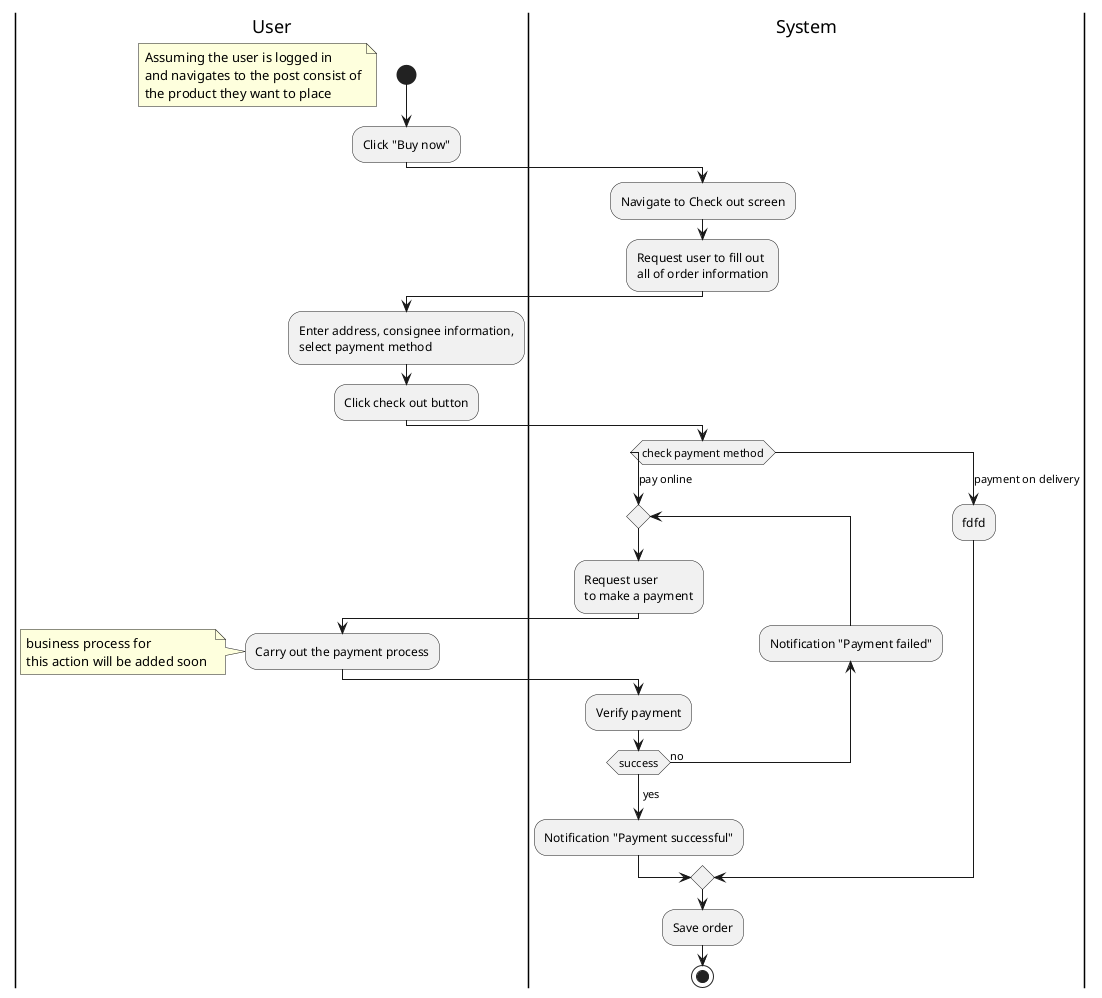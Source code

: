 @startuml
|User|
start
floating note left
Assuming the user is logged in 
and navigates to the post consist of
the product they want to place
end note

:Click "Buy now";
|System|
:Navigate to Check out screen;
:Request user to fill out 
all of order information;
|User|
:Enter address, consignee information,
select payment method;
:Click check out button;
|System|
switch (check payment method) 
case (pay online)
   repeat
      :Request user 
to make a payment;
      |User|
      :Carry out the payment process;
      note left
      business process for 
      this action will be added soon 
      end note
      |System|
      :Verify payment;
   backward :Notification "Payment failed";
   repeat while (success) is (no) 
   -> yes;
   :Notification "Payment successful";
case (payment on delivery)
   :fdfd;
endswitch
:Save order;
stop
@enduml